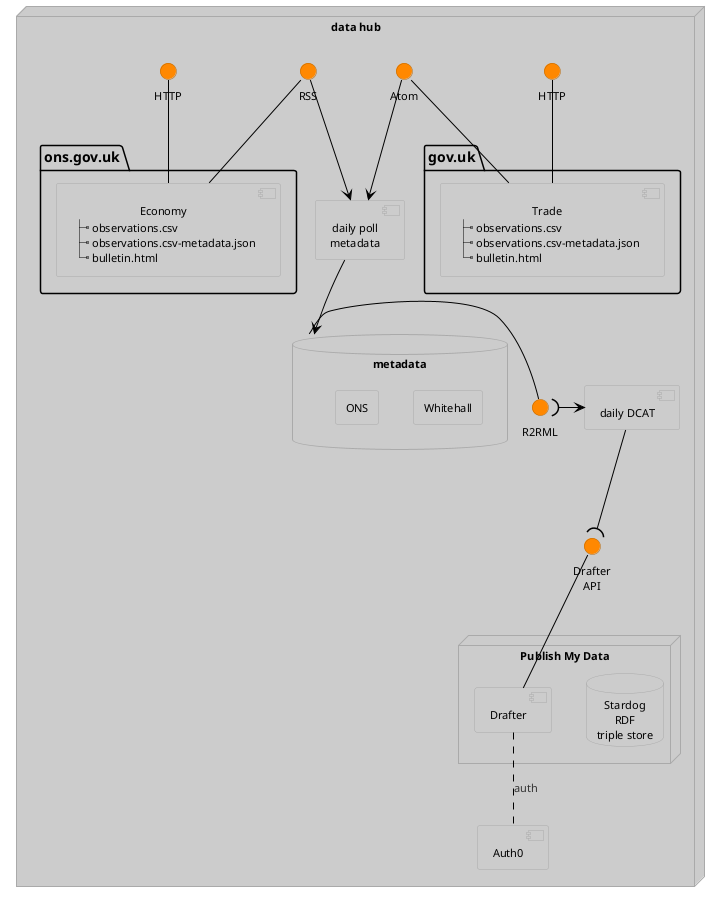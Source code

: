 @startuml
!theme reddress-lightorange

skinparam defaultTextAlignment center
skinparam noteTextAlignment left
' left to right direction

node "data hub" as hub {
node "Publish My Data" {
  database "Stardog\nRDF\ntriple store"
  [Drafter]
}
() drafterAPI as "Drafter\nAPI"
drafterAPI -- Drafter

component dailyPoll as "daily poll\nmetadata"
database metadata {
  rectangle Whitehall
  rectangle ONS
}
dailyPoll --> metadata
metadata -() R2RML

[Drafter] .. [Auth0] :auth

  package gov.uk {
    component gov_uk_webserver [
      Trade
      |_ observations.csv
      |_ observations.csv-metadata.json
      |_ bulletin.html
    ]
  }

  () gov_uk_http as "HTTP"
  gov_uk_http -- gov_uk_webserver
  () gov_uk_atom as "Atom"
  gov_uk_atom -- gov_uk_webserver

  package ons.gov.uk {
    component ons_webserver [
      Economy
      |_ observations.csv
      |_ observations.csv-metadata.json
      |_ bulletin.html
    ]
  }

  () ons_http as "HTTP"
  ons_http -- ons_webserver
  () ons_rss as "RSS"
  ons_rss -- ons_webserver

  ons_rss --> dailyPoll
  gov_uk_atom --> dailyPoll

  component dailyDCAT as "daily DCAT"
  R2RML )-> dailyDCAT
  dailyDCAT --( drafterAPI
@enduml